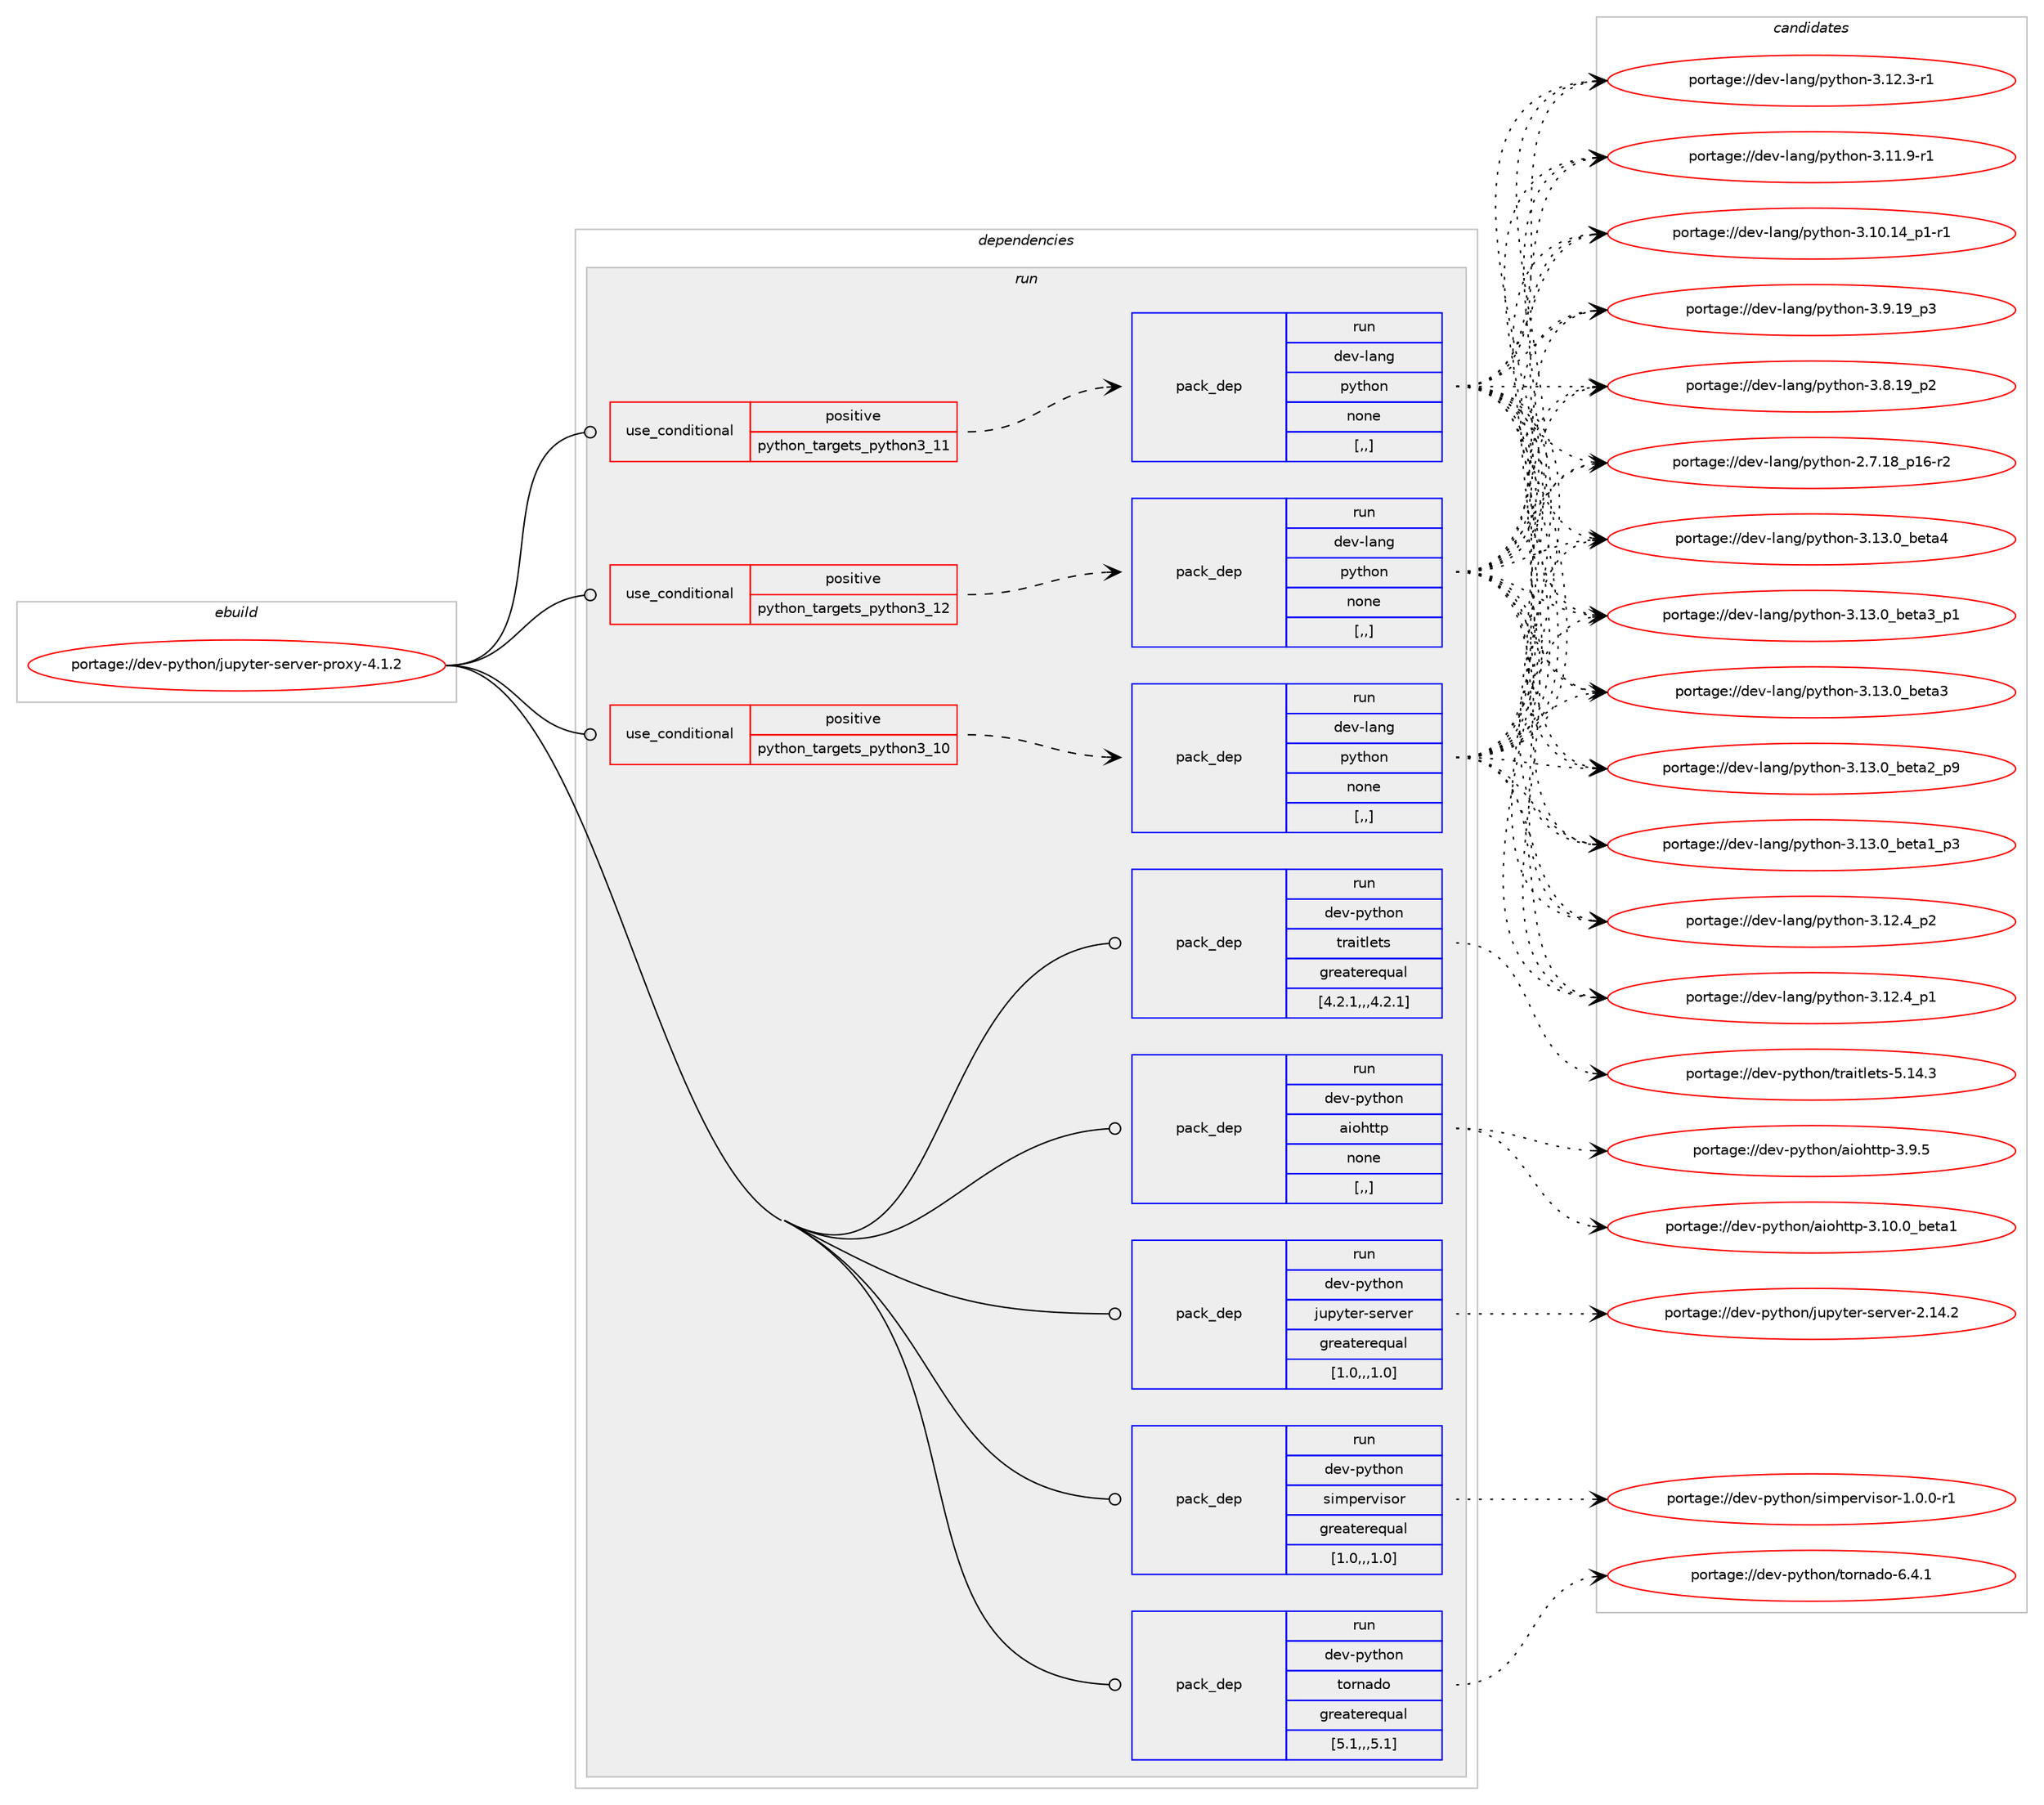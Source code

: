 digraph prolog {

# *************
# Graph options
# *************

newrank=true;
concentrate=true;
compound=true;
graph [rankdir=LR,fontname=Helvetica,fontsize=10,ranksep=1.5];#, ranksep=2.5, nodesep=0.2];
edge  [arrowhead=vee];
node  [fontname=Helvetica,fontsize=10];

# **********
# The ebuild
# **********

subgraph cluster_leftcol {
color=gray;
label=<<i>ebuild</i>>;
id [label="portage://dev-python/jupyter-server-proxy-4.1.2", color=red, width=4, href="../dev-python/jupyter-server-proxy-4.1.2.svg"];
}

# ****************
# The dependencies
# ****************

subgraph cluster_midcol {
color=gray;
label=<<i>dependencies</i>>;
subgraph cluster_compile {
fillcolor="#eeeeee";
style=filled;
label=<<i>compile</i>>;
}
subgraph cluster_compileandrun {
fillcolor="#eeeeee";
style=filled;
label=<<i>compile and run</i>>;
}
subgraph cluster_run {
fillcolor="#eeeeee";
style=filled;
label=<<i>run</i>>;
subgraph cond34107 {
dependency149625 [label=<<TABLE BORDER="0" CELLBORDER="1" CELLSPACING="0" CELLPADDING="4"><TR><TD ROWSPAN="3" CELLPADDING="10">use_conditional</TD></TR><TR><TD>positive</TD></TR><TR><TD>python_targets_python3_10</TD></TR></TABLE>>, shape=none, color=red];
subgraph pack114269 {
dependency149626 [label=<<TABLE BORDER="0" CELLBORDER="1" CELLSPACING="0" CELLPADDING="4" WIDTH="220"><TR><TD ROWSPAN="6" CELLPADDING="30">pack_dep</TD></TR><TR><TD WIDTH="110">run</TD></TR><TR><TD>dev-lang</TD></TR><TR><TD>python</TD></TR><TR><TD>none</TD></TR><TR><TD>[,,]</TD></TR></TABLE>>, shape=none, color=blue];
}
dependency149625:e -> dependency149626:w [weight=20,style="dashed",arrowhead="vee"];
}
id:e -> dependency149625:w [weight=20,style="solid",arrowhead="odot"];
subgraph cond34108 {
dependency149627 [label=<<TABLE BORDER="0" CELLBORDER="1" CELLSPACING="0" CELLPADDING="4"><TR><TD ROWSPAN="3" CELLPADDING="10">use_conditional</TD></TR><TR><TD>positive</TD></TR><TR><TD>python_targets_python3_11</TD></TR></TABLE>>, shape=none, color=red];
subgraph pack114270 {
dependency149628 [label=<<TABLE BORDER="0" CELLBORDER="1" CELLSPACING="0" CELLPADDING="4" WIDTH="220"><TR><TD ROWSPAN="6" CELLPADDING="30">pack_dep</TD></TR><TR><TD WIDTH="110">run</TD></TR><TR><TD>dev-lang</TD></TR><TR><TD>python</TD></TR><TR><TD>none</TD></TR><TR><TD>[,,]</TD></TR></TABLE>>, shape=none, color=blue];
}
dependency149627:e -> dependency149628:w [weight=20,style="dashed",arrowhead="vee"];
}
id:e -> dependency149627:w [weight=20,style="solid",arrowhead="odot"];
subgraph cond34109 {
dependency149629 [label=<<TABLE BORDER="0" CELLBORDER="1" CELLSPACING="0" CELLPADDING="4"><TR><TD ROWSPAN="3" CELLPADDING="10">use_conditional</TD></TR><TR><TD>positive</TD></TR><TR><TD>python_targets_python3_12</TD></TR></TABLE>>, shape=none, color=red];
subgraph pack114271 {
dependency149630 [label=<<TABLE BORDER="0" CELLBORDER="1" CELLSPACING="0" CELLPADDING="4" WIDTH="220"><TR><TD ROWSPAN="6" CELLPADDING="30">pack_dep</TD></TR><TR><TD WIDTH="110">run</TD></TR><TR><TD>dev-lang</TD></TR><TR><TD>python</TD></TR><TR><TD>none</TD></TR><TR><TD>[,,]</TD></TR></TABLE>>, shape=none, color=blue];
}
dependency149629:e -> dependency149630:w [weight=20,style="dashed",arrowhead="vee"];
}
id:e -> dependency149629:w [weight=20,style="solid",arrowhead="odot"];
subgraph pack114272 {
dependency149631 [label=<<TABLE BORDER="0" CELLBORDER="1" CELLSPACING="0" CELLPADDING="4" WIDTH="220"><TR><TD ROWSPAN="6" CELLPADDING="30">pack_dep</TD></TR><TR><TD WIDTH="110">run</TD></TR><TR><TD>dev-python</TD></TR><TR><TD>aiohttp</TD></TR><TR><TD>none</TD></TR><TR><TD>[,,]</TD></TR></TABLE>>, shape=none, color=blue];
}
id:e -> dependency149631:w [weight=20,style="solid",arrowhead="odot"];
subgraph pack114273 {
dependency149632 [label=<<TABLE BORDER="0" CELLBORDER="1" CELLSPACING="0" CELLPADDING="4" WIDTH="220"><TR><TD ROWSPAN="6" CELLPADDING="30">pack_dep</TD></TR><TR><TD WIDTH="110">run</TD></TR><TR><TD>dev-python</TD></TR><TR><TD>jupyter-server</TD></TR><TR><TD>greaterequal</TD></TR><TR><TD>[1.0,,,1.0]</TD></TR></TABLE>>, shape=none, color=blue];
}
id:e -> dependency149632:w [weight=20,style="solid",arrowhead="odot"];
subgraph pack114274 {
dependency149633 [label=<<TABLE BORDER="0" CELLBORDER="1" CELLSPACING="0" CELLPADDING="4" WIDTH="220"><TR><TD ROWSPAN="6" CELLPADDING="30">pack_dep</TD></TR><TR><TD WIDTH="110">run</TD></TR><TR><TD>dev-python</TD></TR><TR><TD>simpervisor</TD></TR><TR><TD>greaterequal</TD></TR><TR><TD>[1.0,,,1.0]</TD></TR></TABLE>>, shape=none, color=blue];
}
id:e -> dependency149633:w [weight=20,style="solid",arrowhead="odot"];
subgraph pack114275 {
dependency149634 [label=<<TABLE BORDER="0" CELLBORDER="1" CELLSPACING="0" CELLPADDING="4" WIDTH="220"><TR><TD ROWSPAN="6" CELLPADDING="30">pack_dep</TD></TR><TR><TD WIDTH="110">run</TD></TR><TR><TD>dev-python</TD></TR><TR><TD>tornado</TD></TR><TR><TD>greaterequal</TD></TR><TR><TD>[5.1,,,5.1]</TD></TR></TABLE>>, shape=none, color=blue];
}
id:e -> dependency149634:w [weight=20,style="solid",arrowhead="odot"];
subgraph pack114276 {
dependency149635 [label=<<TABLE BORDER="0" CELLBORDER="1" CELLSPACING="0" CELLPADDING="4" WIDTH="220"><TR><TD ROWSPAN="6" CELLPADDING="30">pack_dep</TD></TR><TR><TD WIDTH="110">run</TD></TR><TR><TD>dev-python</TD></TR><TR><TD>traitlets</TD></TR><TR><TD>greaterequal</TD></TR><TR><TD>[4.2.1,,,4.2.1]</TD></TR></TABLE>>, shape=none, color=blue];
}
id:e -> dependency149635:w [weight=20,style="solid",arrowhead="odot"];
}
}

# **************
# The candidates
# **************

subgraph cluster_choices {
rank=same;
color=gray;
label=<<i>candidates</i>>;

subgraph choice114269 {
color=black;
nodesep=1;
choice1001011184510897110103471121211161041111104551464951464895981011169752 [label="portage://dev-lang/python-3.13.0_beta4", color=red, width=4,href="../dev-lang/python-3.13.0_beta4.svg"];
choice10010111845108971101034711212111610411111045514649514648959810111697519511249 [label="portage://dev-lang/python-3.13.0_beta3_p1", color=red, width=4,href="../dev-lang/python-3.13.0_beta3_p1.svg"];
choice1001011184510897110103471121211161041111104551464951464895981011169751 [label="portage://dev-lang/python-3.13.0_beta3", color=red, width=4,href="../dev-lang/python-3.13.0_beta3.svg"];
choice10010111845108971101034711212111610411111045514649514648959810111697509511257 [label="portage://dev-lang/python-3.13.0_beta2_p9", color=red, width=4,href="../dev-lang/python-3.13.0_beta2_p9.svg"];
choice10010111845108971101034711212111610411111045514649514648959810111697499511251 [label="portage://dev-lang/python-3.13.0_beta1_p3", color=red, width=4,href="../dev-lang/python-3.13.0_beta1_p3.svg"];
choice100101118451089711010347112121116104111110455146495046529511250 [label="portage://dev-lang/python-3.12.4_p2", color=red, width=4,href="../dev-lang/python-3.12.4_p2.svg"];
choice100101118451089711010347112121116104111110455146495046529511249 [label="portage://dev-lang/python-3.12.4_p1", color=red, width=4,href="../dev-lang/python-3.12.4_p1.svg"];
choice100101118451089711010347112121116104111110455146495046514511449 [label="portage://dev-lang/python-3.12.3-r1", color=red, width=4,href="../dev-lang/python-3.12.3-r1.svg"];
choice100101118451089711010347112121116104111110455146494946574511449 [label="portage://dev-lang/python-3.11.9-r1", color=red, width=4,href="../dev-lang/python-3.11.9-r1.svg"];
choice100101118451089711010347112121116104111110455146494846495295112494511449 [label="portage://dev-lang/python-3.10.14_p1-r1", color=red, width=4,href="../dev-lang/python-3.10.14_p1-r1.svg"];
choice100101118451089711010347112121116104111110455146574649579511251 [label="portage://dev-lang/python-3.9.19_p3", color=red, width=4,href="../dev-lang/python-3.9.19_p3.svg"];
choice100101118451089711010347112121116104111110455146564649579511250 [label="portage://dev-lang/python-3.8.19_p2", color=red, width=4,href="../dev-lang/python-3.8.19_p2.svg"];
choice100101118451089711010347112121116104111110455046554649569511249544511450 [label="portage://dev-lang/python-2.7.18_p16-r2", color=red, width=4,href="../dev-lang/python-2.7.18_p16-r2.svg"];
dependency149626:e -> choice1001011184510897110103471121211161041111104551464951464895981011169752:w [style=dotted,weight="100"];
dependency149626:e -> choice10010111845108971101034711212111610411111045514649514648959810111697519511249:w [style=dotted,weight="100"];
dependency149626:e -> choice1001011184510897110103471121211161041111104551464951464895981011169751:w [style=dotted,weight="100"];
dependency149626:e -> choice10010111845108971101034711212111610411111045514649514648959810111697509511257:w [style=dotted,weight="100"];
dependency149626:e -> choice10010111845108971101034711212111610411111045514649514648959810111697499511251:w [style=dotted,weight="100"];
dependency149626:e -> choice100101118451089711010347112121116104111110455146495046529511250:w [style=dotted,weight="100"];
dependency149626:e -> choice100101118451089711010347112121116104111110455146495046529511249:w [style=dotted,weight="100"];
dependency149626:e -> choice100101118451089711010347112121116104111110455146495046514511449:w [style=dotted,weight="100"];
dependency149626:e -> choice100101118451089711010347112121116104111110455146494946574511449:w [style=dotted,weight="100"];
dependency149626:e -> choice100101118451089711010347112121116104111110455146494846495295112494511449:w [style=dotted,weight="100"];
dependency149626:e -> choice100101118451089711010347112121116104111110455146574649579511251:w [style=dotted,weight="100"];
dependency149626:e -> choice100101118451089711010347112121116104111110455146564649579511250:w [style=dotted,weight="100"];
dependency149626:e -> choice100101118451089711010347112121116104111110455046554649569511249544511450:w [style=dotted,weight="100"];
}
subgraph choice114270 {
color=black;
nodesep=1;
choice1001011184510897110103471121211161041111104551464951464895981011169752 [label="portage://dev-lang/python-3.13.0_beta4", color=red, width=4,href="../dev-lang/python-3.13.0_beta4.svg"];
choice10010111845108971101034711212111610411111045514649514648959810111697519511249 [label="portage://dev-lang/python-3.13.0_beta3_p1", color=red, width=4,href="../dev-lang/python-3.13.0_beta3_p1.svg"];
choice1001011184510897110103471121211161041111104551464951464895981011169751 [label="portage://dev-lang/python-3.13.0_beta3", color=red, width=4,href="../dev-lang/python-3.13.0_beta3.svg"];
choice10010111845108971101034711212111610411111045514649514648959810111697509511257 [label="portage://dev-lang/python-3.13.0_beta2_p9", color=red, width=4,href="../dev-lang/python-3.13.0_beta2_p9.svg"];
choice10010111845108971101034711212111610411111045514649514648959810111697499511251 [label="portage://dev-lang/python-3.13.0_beta1_p3", color=red, width=4,href="../dev-lang/python-3.13.0_beta1_p3.svg"];
choice100101118451089711010347112121116104111110455146495046529511250 [label="portage://dev-lang/python-3.12.4_p2", color=red, width=4,href="../dev-lang/python-3.12.4_p2.svg"];
choice100101118451089711010347112121116104111110455146495046529511249 [label="portage://dev-lang/python-3.12.4_p1", color=red, width=4,href="../dev-lang/python-3.12.4_p1.svg"];
choice100101118451089711010347112121116104111110455146495046514511449 [label="portage://dev-lang/python-3.12.3-r1", color=red, width=4,href="../dev-lang/python-3.12.3-r1.svg"];
choice100101118451089711010347112121116104111110455146494946574511449 [label="portage://dev-lang/python-3.11.9-r1", color=red, width=4,href="../dev-lang/python-3.11.9-r1.svg"];
choice100101118451089711010347112121116104111110455146494846495295112494511449 [label="portage://dev-lang/python-3.10.14_p1-r1", color=red, width=4,href="../dev-lang/python-3.10.14_p1-r1.svg"];
choice100101118451089711010347112121116104111110455146574649579511251 [label="portage://dev-lang/python-3.9.19_p3", color=red, width=4,href="../dev-lang/python-3.9.19_p3.svg"];
choice100101118451089711010347112121116104111110455146564649579511250 [label="portage://dev-lang/python-3.8.19_p2", color=red, width=4,href="../dev-lang/python-3.8.19_p2.svg"];
choice100101118451089711010347112121116104111110455046554649569511249544511450 [label="portage://dev-lang/python-2.7.18_p16-r2", color=red, width=4,href="../dev-lang/python-2.7.18_p16-r2.svg"];
dependency149628:e -> choice1001011184510897110103471121211161041111104551464951464895981011169752:w [style=dotted,weight="100"];
dependency149628:e -> choice10010111845108971101034711212111610411111045514649514648959810111697519511249:w [style=dotted,weight="100"];
dependency149628:e -> choice1001011184510897110103471121211161041111104551464951464895981011169751:w [style=dotted,weight="100"];
dependency149628:e -> choice10010111845108971101034711212111610411111045514649514648959810111697509511257:w [style=dotted,weight="100"];
dependency149628:e -> choice10010111845108971101034711212111610411111045514649514648959810111697499511251:w [style=dotted,weight="100"];
dependency149628:e -> choice100101118451089711010347112121116104111110455146495046529511250:w [style=dotted,weight="100"];
dependency149628:e -> choice100101118451089711010347112121116104111110455146495046529511249:w [style=dotted,weight="100"];
dependency149628:e -> choice100101118451089711010347112121116104111110455146495046514511449:w [style=dotted,weight="100"];
dependency149628:e -> choice100101118451089711010347112121116104111110455146494946574511449:w [style=dotted,weight="100"];
dependency149628:e -> choice100101118451089711010347112121116104111110455146494846495295112494511449:w [style=dotted,weight="100"];
dependency149628:e -> choice100101118451089711010347112121116104111110455146574649579511251:w [style=dotted,weight="100"];
dependency149628:e -> choice100101118451089711010347112121116104111110455146564649579511250:w [style=dotted,weight="100"];
dependency149628:e -> choice100101118451089711010347112121116104111110455046554649569511249544511450:w [style=dotted,weight="100"];
}
subgraph choice114271 {
color=black;
nodesep=1;
choice1001011184510897110103471121211161041111104551464951464895981011169752 [label="portage://dev-lang/python-3.13.0_beta4", color=red, width=4,href="../dev-lang/python-3.13.0_beta4.svg"];
choice10010111845108971101034711212111610411111045514649514648959810111697519511249 [label="portage://dev-lang/python-3.13.0_beta3_p1", color=red, width=4,href="../dev-lang/python-3.13.0_beta3_p1.svg"];
choice1001011184510897110103471121211161041111104551464951464895981011169751 [label="portage://dev-lang/python-3.13.0_beta3", color=red, width=4,href="../dev-lang/python-3.13.0_beta3.svg"];
choice10010111845108971101034711212111610411111045514649514648959810111697509511257 [label="portage://dev-lang/python-3.13.0_beta2_p9", color=red, width=4,href="../dev-lang/python-3.13.0_beta2_p9.svg"];
choice10010111845108971101034711212111610411111045514649514648959810111697499511251 [label="portage://dev-lang/python-3.13.0_beta1_p3", color=red, width=4,href="../dev-lang/python-3.13.0_beta1_p3.svg"];
choice100101118451089711010347112121116104111110455146495046529511250 [label="portage://dev-lang/python-3.12.4_p2", color=red, width=4,href="../dev-lang/python-3.12.4_p2.svg"];
choice100101118451089711010347112121116104111110455146495046529511249 [label="portage://dev-lang/python-3.12.4_p1", color=red, width=4,href="../dev-lang/python-3.12.4_p1.svg"];
choice100101118451089711010347112121116104111110455146495046514511449 [label="portage://dev-lang/python-3.12.3-r1", color=red, width=4,href="../dev-lang/python-3.12.3-r1.svg"];
choice100101118451089711010347112121116104111110455146494946574511449 [label="portage://dev-lang/python-3.11.9-r1", color=red, width=4,href="../dev-lang/python-3.11.9-r1.svg"];
choice100101118451089711010347112121116104111110455146494846495295112494511449 [label="portage://dev-lang/python-3.10.14_p1-r1", color=red, width=4,href="../dev-lang/python-3.10.14_p1-r1.svg"];
choice100101118451089711010347112121116104111110455146574649579511251 [label="portage://dev-lang/python-3.9.19_p3", color=red, width=4,href="../dev-lang/python-3.9.19_p3.svg"];
choice100101118451089711010347112121116104111110455146564649579511250 [label="portage://dev-lang/python-3.8.19_p2", color=red, width=4,href="../dev-lang/python-3.8.19_p2.svg"];
choice100101118451089711010347112121116104111110455046554649569511249544511450 [label="portage://dev-lang/python-2.7.18_p16-r2", color=red, width=4,href="../dev-lang/python-2.7.18_p16-r2.svg"];
dependency149630:e -> choice1001011184510897110103471121211161041111104551464951464895981011169752:w [style=dotted,weight="100"];
dependency149630:e -> choice10010111845108971101034711212111610411111045514649514648959810111697519511249:w [style=dotted,weight="100"];
dependency149630:e -> choice1001011184510897110103471121211161041111104551464951464895981011169751:w [style=dotted,weight="100"];
dependency149630:e -> choice10010111845108971101034711212111610411111045514649514648959810111697509511257:w [style=dotted,weight="100"];
dependency149630:e -> choice10010111845108971101034711212111610411111045514649514648959810111697499511251:w [style=dotted,weight="100"];
dependency149630:e -> choice100101118451089711010347112121116104111110455146495046529511250:w [style=dotted,weight="100"];
dependency149630:e -> choice100101118451089711010347112121116104111110455146495046529511249:w [style=dotted,weight="100"];
dependency149630:e -> choice100101118451089711010347112121116104111110455146495046514511449:w [style=dotted,weight="100"];
dependency149630:e -> choice100101118451089711010347112121116104111110455146494946574511449:w [style=dotted,weight="100"];
dependency149630:e -> choice100101118451089711010347112121116104111110455146494846495295112494511449:w [style=dotted,weight="100"];
dependency149630:e -> choice100101118451089711010347112121116104111110455146574649579511251:w [style=dotted,weight="100"];
dependency149630:e -> choice100101118451089711010347112121116104111110455146564649579511250:w [style=dotted,weight="100"];
dependency149630:e -> choice100101118451089711010347112121116104111110455046554649569511249544511450:w [style=dotted,weight="100"];
}
subgraph choice114272 {
color=black;
nodesep=1;
choice1001011184511212111610411111047971051111041161161124551464948464895981011169749 [label="portage://dev-python/aiohttp-3.10.0_beta1", color=red, width=4,href="../dev-python/aiohttp-3.10.0_beta1.svg"];
choice100101118451121211161041111104797105111104116116112455146574653 [label="portage://dev-python/aiohttp-3.9.5", color=red, width=4,href="../dev-python/aiohttp-3.9.5.svg"];
dependency149631:e -> choice1001011184511212111610411111047971051111041161161124551464948464895981011169749:w [style=dotted,weight="100"];
dependency149631:e -> choice100101118451121211161041111104797105111104116116112455146574653:w [style=dotted,weight="100"];
}
subgraph choice114273 {
color=black;
nodesep=1;
choice10010111845112121116104111110471061171121211161011144511510111411810111445504649524650 [label="portage://dev-python/jupyter-server-2.14.2", color=red, width=4,href="../dev-python/jupyter-server-2.14.2.svg"];
dependency149632:e -> choice10010111845112121116104111110471061171121211161011144511510111411810111445504649524650:w [style=dotted,weight="100"];
}
subgraph choice114274 {
color=black;
nodesep=1;
choice10010111845112121116104111110471151051091121011141181051151111144549464846484511449 [label="portage://dev-python/simpervisor-1.0.0-r1", color=red, width=4,href="../dev-python/simpervisor-1.0.0-r1.svg"];
dependency149633:e -> choice10010111845112121116104111110471151051091121011141181051151111144549464846484511449:w [style=dotted,weight="100"];
}
subgraph choice114275 {
color=black;
nodesep=1;
choice100101118451121211161041111104711611111411097100111455446524649 [label="portage://dev-python/tornado-6.4.1", color=red, width=4,href="../dev-python/tornado-6.4.1.svg"];
dependency149634:e -> choice100101118451121211161041111104711611111411097100111455446524649:w [style=dotted,weight="100"];
}
subgraph choice114276 {
color=black;
nodesep=1;
choice10010111845112121116104111110471161149710511610810111611545534649524651 [label="portage://dev-python/traitlets-5.14.3", color=red, width=4,href="../dev-python/traitlets-5.14.3.svg"];
dependency149635:e -> choice10010111845112121116104111110471161149710511610810111611545534649524651:w [style=dotted,weight="100"];
}
}

}
